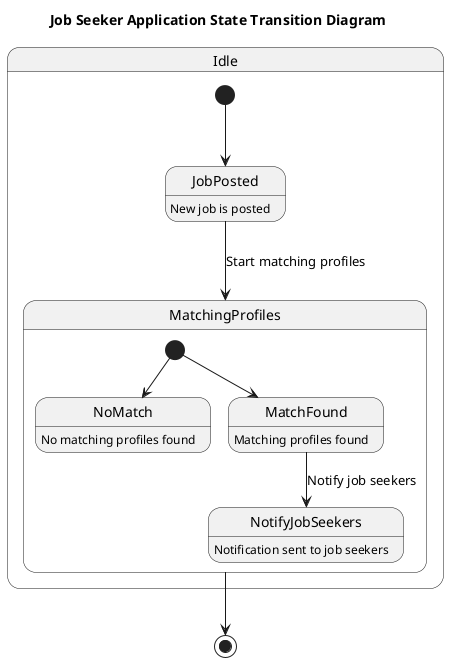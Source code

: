 @startuml Job Seeker Profile Match State Transition Diagram
title Job Seeker Application State Transition Diagram

state Idle {
    [*] --> JobPosted
    JobPosted : New job is posted
    JobPosted --> MatchingProfiles : Start matching profiles
}

state MatchingProfiles {
    [*] --> NoMatch
    [*] --> MatchFound
    NoMatch : No matching profiles found
    MatchFound : Matching profiles found
    MatchFound --> NotifyJobSeekers : Notify job seekers
}

state NotifyJobSeekers {
    NotifyJobSeekers : Notification sent to job seekers
}
MatchingProfiles --> [*]

@enduml
